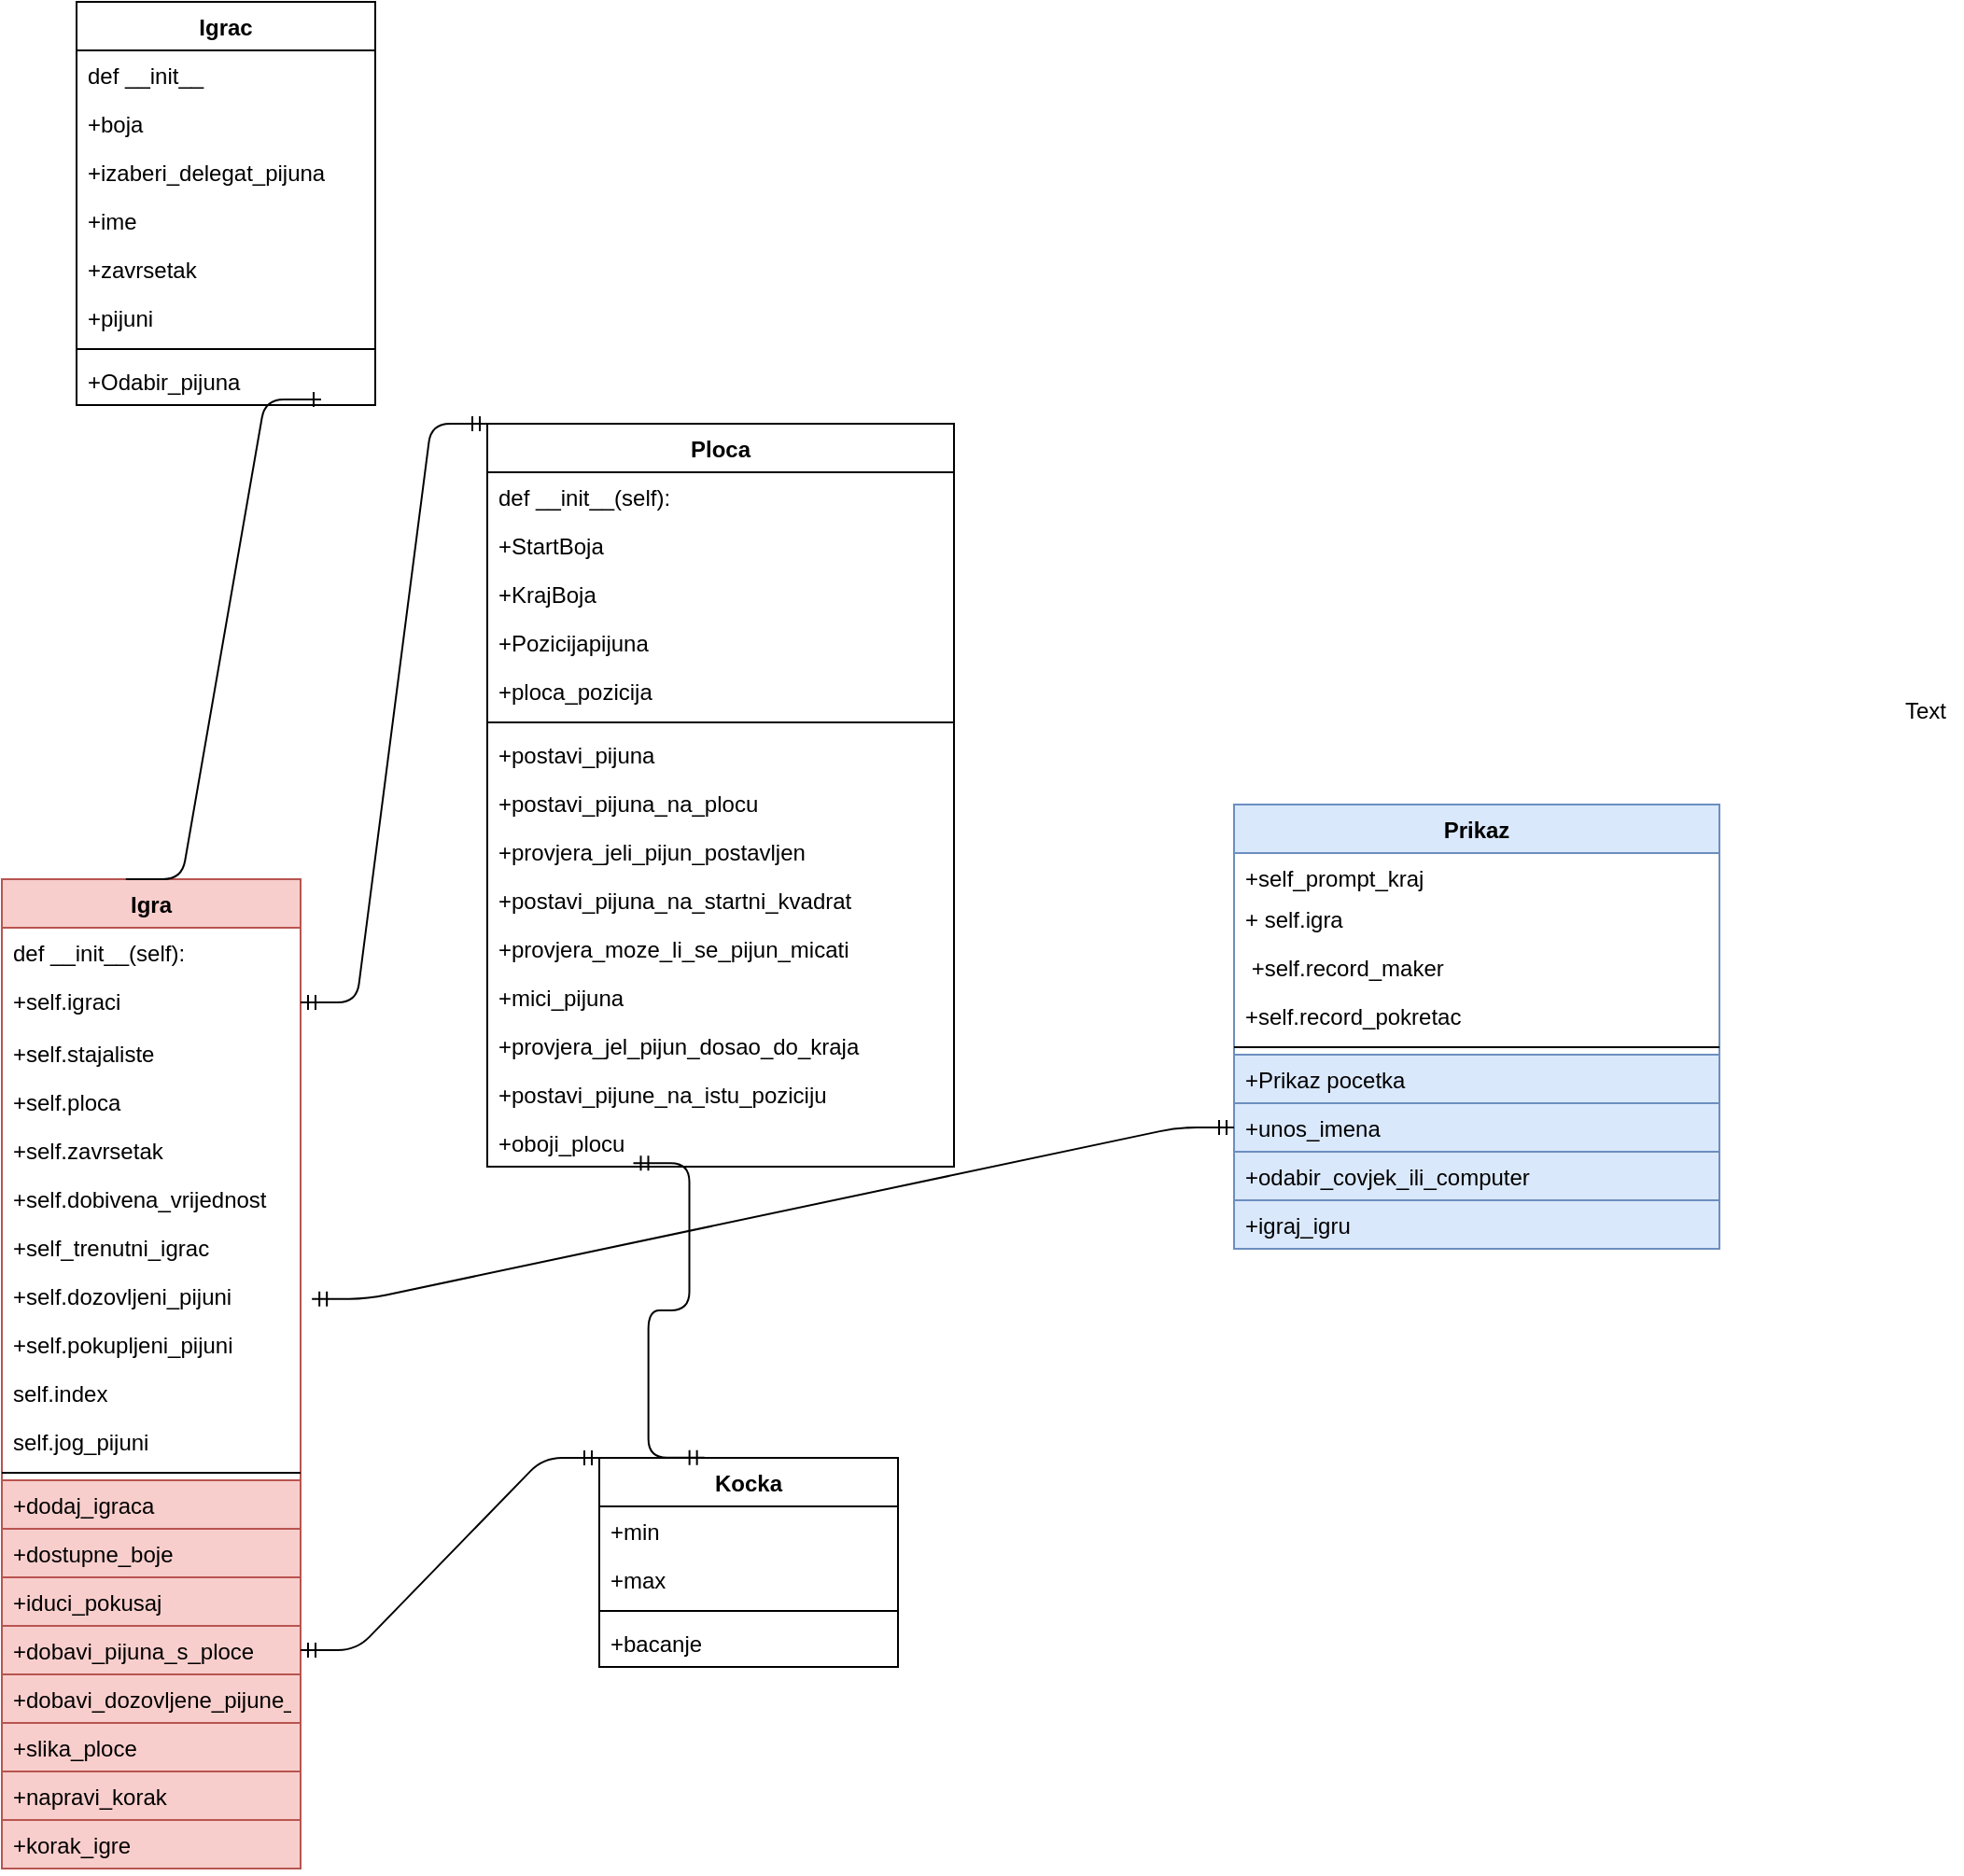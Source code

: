 <mxfile version="14.2.6" type="github" pages="3">
  <diagram id="_c5UoDet7S7U7oNL-fHp" name="UML">
    <mxGraphModel dx="1286" dy="794" grid="1" gridSize="10" guides="1" tooltips="1" connect="1" arrows="1" fold="1" page="1" pageScale="1" pageWidth="827" pageHeight="1169" math="0" shadow="0">
      <root>
        <mxCell id="0" />
        <mxCell id="1" parent="0" />
        <mxCell id="5Lk-2WCluk9JZzfyR8hW-23" value="Ploca" style="swimlane;fontStyle=1;align=center;verticalAlign=top;childLayout=stackLayout;horizontal=1;startSize=26;horizontalStack=0;resizeParent=1;resizeParentMax=0;resizeLast=0;collapsible=1;marginBottom=0;" vertex="1" parent="1">
          <mxGeometry x="380" y="386" width="250" height="398" as="geometry" />
        </mxCell>
        <mxCell id="5Lk-2WCluk9JZzfyR8hW-24" value="def __init__(self):&#xa;" style="text;strokeColor=none;fillColor=none;align=left;verticalAlign=top;spacingLeft=4;spacingRight=4;overflow=hidden;rotatable=0;points=[[0,0.5],[1,0.5]];portConstraint=eastwest;" vertex="1" parent="5Lk-2WCluk9JZzfyR8hW-23">
          <mxGeometry y="26" width="250" height="26" as="geometry" />
        </mxCell>
        <mxCell id="5Lk-2WCluk9JZzfyR8hW-48" value="+StartBoja" style="text;strokeColor=none;fillColor=none;align=left;verticalAlign=top;spacingLeft=4;spacingRight=4;overflow=hidden;rotatable=0;points=[[0,0.5],[1,0.5]];portConstraint=eastwest;" vertex="1" parent="5Lk-2WCluk9JZzfyR8hW-23">
          <mxGeometry y="52" width="250" height="26" as="geometry" />
        </mxCell>
        <mxCell id="5Lk-2WCluk9JZzfyR8hW-49" value="+KrajBoja" style="text;strokeColor=none;fillColor=none;align=left;verticalAlign=top;spacingLeft=4;spacingRight=4;overflow=hidden;rotatable=0;points=[[0,0.5],[1,0.5]];portConstraint=eastwest;" vertex="1" parent="5Lk-2WCluk9JZzfyR8hW-23">
          <mxGeometry y="78" width="250" height="26" as="geometry" />
        </mxCell>
        <mxCell id="5Lk-2WCluk9JZzfyR8hW-50" value="+Pozicijapijuna" style="text;strokeColor=none;fillColor=none;align=left;verticalAlign=top;spacingLeft=4;spacingRight=4;overflow=hidden;rotatable=0;points=[[0,0.5],[1,0.5]];portConstraint=eastwest;" vertex="1" parent="5Lk-2WCluk9JZzfyR8hW-23">
          <mxGeometry y="104" width="250" height="26" as="geometry" />
        </mxCell>
        <mxCell id="5Lk-2WCluk9JZzfyR8hW-51" value="+ploca_pozicija" style="text;strokeColor=none;fillColor=none;align=left;verticalAlign=top;spacingLeft=4;spacingRight=4;overflow=hidden;rotatable=0;points=[[0,0.5],[1,0.5]];portConstraint=eastwest;" vertex="1" parent="5Lk-2WCluk9JZzfyR8hW-23">
          <mxGeometry y="130" width="250" height="26" as="geometry" />
        </mxCell>
        <mxCell id="5Lk-2WCluk9JZzfyR8hW-25" value="" style="line;strokeWidth=1;fillColor=none;align=left;verticalAlign=middle;spacingTop=-1;spacingLeft=3;spacingRight=3;rotatable=0;labelPosition=right;points=[];portConstraint=eastwest;" vertex="1" parent="5Lk-2WCluk9JZzfyR8hW-23">
          <mxGeometry y="156" width="250" height="8" as="geometry" />
        </mxCell>
        <mxCell id="5Lk-2WCluk9JZzfyR8hW-32" value="+postavi_pijuna" style="text;strokeColor=none;fillColor=none;align=left;verticalAlign=top;spacingLeft=4;spacingRight=4;overflow=hidden;rotatable=0;points=[[0,0.5],[1,0.5]];portConstraint=eastwest;" vertex="1" parent="5Lk-2WCluk9JZzfyR8hW-23">
          <mxGeometry y="164" width="250" height="26" as="geometry" />
        </mxCell>
        <mxCell id="5Lk-2WCluk9JZzfyR8hW-26" value="+postavi_pijuna_na_plocu" style="text;strokeColor=none;fillColor=none;align=left;verticalAlign=top;spacingLeft=4;spacingRight=4;overflow=hidden;rotatable=0;points=[[0,0.5],[1,0.5]];portConstraint=eastwest;" vertex="1" parent="5Lk-2WCluk9JZzfyR8hW-23">
          <mxGeometry y="190" width="250" height="26" as="geometry" />
        </mxCell>
        <mxCell id="5Lk-2WCluk9JZzfyR8hW-27" value="+provjera_jeli_pijun_postavljen&#xa;" style="text;strokeColor=none;fillColor=none;align=left;verticalAlign=top;spacingLeft=4;spacingRight=4;overflow=hidden;rotatable=0;points=[[0,0.5],[1,0.5]];portConstraint=eastwest;" vertex="1" parent="5Lk-2WCluk9JZzfyR8hW-23">
          <mxGeometry y="216" width="250" height="26" as="geometry" />
        </mxCell>
        <mxCell id="5Lk-2WCluk9JZzfyR8hW-29" value="+postavi_pijuna_na_startni_kvadrat" style="text;strokeColor=none;fillColor=none;align=left;verticalAlign=top;spacingLeft=4;spacingRight=4;overflow=hidden;rotatable=0;points=[[0,0.5],[1,0.5]];portConstraint=eastwest;" vertex="1" parent="5Lk-2WCluk9JZzfyR8hW-23">
          <mxGeometry y="242" width="250" height="26" as="geometry" />
        </mxCell>
        <mxCell id="5Lk-2WCluk9JZzfyR8hW-30" value="+provjera_moze_li_se_pijun_micati" style="text;strokeColor=none;fillColor=none;align=left;verticalAlign=top;spacingLeft=4;spacingRight=4;overflow=hidden;rotatable=0;points=[[0,0.5],[1,0.5]];portConstraint=eastwest;" vertex="1" parent="5Lk-2WCluk9JZzfyR8hW-23">
          <mxGeometry y="268" width="250" height="26" as="geometry" />
        </mxCell>
        <mxCell id="5Lk-2WCluk9JZzfyR8hW-31" value="+mici_pijuna" style="text;strokeColor=none;fillColor=none;align=left;verticalAlign=top;spacingLeft=4;spacingRight=4;overflow=hidden;rotatable=0;points=[[0,0.5],[1,0.5]];portConstraint=eastwest;" vertex="1" parent="5Lk-2WCluk9JZzfyR8hW-23">
          <mxGeometry y="294" width="250" height="26" as="geometry" />
        </mxCell>
        <mxCell id="5Lk-2WCluk9JZzfyR8hW-33" value="+provjera_jel_pijun_dosao_do_kraja" style="text;strokeColor=none;fillColor=none;align=left;verticalAlign=top;spacingLeft=4;spacingRight=4;overflow=hidden;rotatable=0;points=[[0,0.5],[1,0.5]];portConstraint=eastwest;" vertex="1" parent="5Lk-2WCluk9JZzfyR8hW-23">
          <mxGeometry y="320" width="250" height="26" as="geometry" />
        </mxCell>
        <mxCell id="5Lk-2WCluk9JZzfyR8hW-34" value="+postavi_pijune_na_istu_poziciju" style="text;strokeColor=none;fillColor=none;align=left;verticalAlign=top;spacingLeft=4;spacingRight=4;overflow=hidden;rotatable=0;points=[[0,0.5],[1,0.5]];portConstraint=eastwest;" vertex="1" parent="5Lk-2WCluk9JZzfyR8hW-23">
          <mxGeometry y="346" width="250" height="26" as="geometry" />
        </mxCell>
        <mxCell id="5Lk-2WCluk9JZzfyR8hW-35" value="+oboji_plocu&#xa;" style="text;strokeColor=none;fillColor=none;align=left;verticalAlign=top;spacingLeft=4;spacingRight=4;overflow=hidden;rotatable=0;points=[[0,0.5],[1,0.5]];portConstraint=eastwest;" vertex="1" parent="5Lk-2WCluk9JZzfyR8hW-23">
          <mxGeometry y="372" width="250" height="26" as="geometry" />
        </mxCell>
        <mxCell id="5Lk-2WCluk9JZzfyR8hW-53" value="Igrac" style="swimlane;fontStyle=1;align=center;verticalAlign=top;childLayout=stackLayout;horizontal=1;startSize=26;horizontalStack=0;resizeParent=1;resizeParentMax=0;resizeLast=0;collapsible=1;marginBottom=0;" vertex="1" parent="1">
          <mxGeometry x="160" y="160" width="160" height="216" as="geometry" />
        </mxCell>
        <mxCell id="5Lk-2WCluk9JZzfyR8hW-54" value="def __init__&#xa;" style="text;strokeColor=none;fillColor=none;align=left;verticalAlign=top;spacingLeft=4;spacingRight=4;overflow=hidden;rotatable=0;points=[[0,0.5],[1,0.5]];portConstraint=eastwest;" vertex="1" parent="5Lk-2WCluk9JZzfyR8hW-53">
          <mxGeometry y="26" width="160" height="26" as="geometry" />
        </mxCell>
        <mxCell id="5Lk-2WCluk9JZzfyR8hW-57" value="+boja" style="text;strokeColor=none;fillColor=none;align=left;verticalAlign=top;spacingLeft=4;spacingRight=4;overflow=hidden;rotatable=0;points=[[0,0.5],[1,0.5]];portConstraint=eastwest;" vertex="1" parent="5Lk-2WCluk9JZzfyR8hW-53">
          <mxGeometry y="52" width="160" height="26" as="geometry" />
        </mxCell>
        <mxCell id="5Lk-2WCluk9JZzfyR8hW-58" value="+izaberi_delegat_pijuna" style="text;strokeColor=none;fillColor=none;align=left;verticalAlign=top;spacingLeft=4;spacingRight=4;overflow=hidden;rotatable=0;points=[[0,0.5],[1,0.5]];portConstraint=eastwest;" vertex="1" parent="5Lk-2WCluk9JZzfyR8hW-53">
          <mxGeometry y="78" width="160" height="26" as="geometry" />
        </mxCell>
        <mxCell id="5Lk-2WCluk9JZzfyR8hW-59" value="+ime" style="text;strokeColor=none;fillColor=none;align=left;verticalAlign=top;spacingLeft=4;spacingRight=4;overflow=hidden;rotatable=0;points=[[0,0.5],[1,0.5]];portConstraint=eastwest;" vertex="1" parent="5Lk-2WCluk9JZzfyR8hW-53">
          <mxGeometry y="104" width="160" height="26" as="geometry" />
        </mxCell>
        <mxCell id="5Lk-2WCluk9JZzfyR8hW-60" value="+zavrsetak" style="text;strokeColor=none;fillColor=none;align=left;verticalAlign=top;spacingLeft=4;spacingRight=4;overflow=hidden;rotatable=0;points=[[0,0.5],[1,0.5]];portConstraint=eastwest;" vertex="1" parent="5Lk-2WCluk9JZzfyR8hW-53">
          <mxGeometry y="130" width="160" height="26" as="geometry" />
        </mxCell>
        <mxCell id="5Lk-2WCluk9JZzfyR8hW-61" value="+pijuni" style="text;strokeColor=none;fillColor=none;align=left;verticalAlign=top;spacingLeft=4;spacingRight=4;overflow=hidden;rotatable=0;points=[[0,0.5],[1,0.5]];portConstraint=eastwest;" vertex="1" parent="5Lk-2WCluk9JZzfyR8hW-53">
          <mxGeometry y="156" width="160" height="26" as="geometry" />
        </mxCell>
        <mxCell id="5Lk-2WCluk9JZzfyR8hW-55" value="" style="line;strokeWidth=1;fillColor=none;align=left;verticalAlign=middle;spacingTop=-1;spacingLeft=3;spacingRight=3;rotatable=0;labelPosition=right;points=[];portConstraint=eastwest;" vertex="1" parent="5Lk-2WCluk9JZzfyR8hW-53">
          <mxGeometry y="182" width="160" height="8" as="geometry" />
        </mxCell>
        <mxCell id="5Lk-2WCluk9JZzfyR8hW-56" value="+Odabir_pijuna" style="text;strokeColor=none;fillColor=none;align=left;verticalAlign=top;spacingLeft=4;spacingRight=4;overflow=hidden;rotatable=0;points=[[0,0.5],[1,0.5]];portConstraint=eastwest;" vertex="1" parent="5Lk-2WCluk9JZzfyR8hW-53">
          <mxGeometry y="190" width="160" height="26" as="geometry" />
        </mxCell>
        <mxCell id="5Lk-2WCluk9JZzfyR8hW-62" value="Igra" style="swimlane;fontStyle=1;align=center;verticalAlign=top;childLayout=stackLayout;horizontal=1;startSize=26;horizontalStack=0;resizeParent=1;resizeParentMax=0;resizeLast=0;collapsible=1;marginBottom=0;fillColor=#f8cecc;strokeColor=#b85450;" vertex="1" parent="1">
          <mxGeometry x="120" y="630" width="160" height="530" as="geometry" />
        </mxCell>
        <mxCell id="5Lk-2WCluk9JZzfyR8hW-63" value="def __init__(self):&#xa;" style="text;strokeColor=none;fillColor=none;align=left;verticalAlign=top;spacingLeft=4;spacingRight=4;overflow=hidden;rotatable=0;points=[[0,0.5],[1,0.5]];portConstraint=eastwest;" vertex="1" parent="5Lk-2WCluk9JZzfyR8hW-62">
          <mxGeometry y="26" width="160" height="26" as="geometry" />
        </mxCell>
        <mxCell id="5Lk-2WCluk9JZzfyR8hW-66" value="+self.igraci" style="text;align=left;verticalAlign=top;spacingLeft=4;spacingRight=4;overflow=hidden;rotatable=0;points=[[0,0.5],[1,0.5]];portConstraint=eastwest;" vertex="1" parent="5Lk-2WCluk9JZzfyR8hW-62">
          <mxGeometry y="52" width="160" height="28" as="geometry" />
        </mxCell>
        <mxCell id="5Lk-2WCluk9JZzfyR8hW-67" value="+self.stajaliste" style="text;strokeColor=none;fillColor=none;align=left;verticalAlign=top;spacingLeft=4;spacingRight=4;overflow=hidden;rotatable=0;points=[[0,0.5],[1,0.5]];portConstraint=eastwest;" vertex="1" parent="5Lk-2WCluk9JZzfyR8hW-62">
          <mxGeometry y="80" width="160" height="26" as="geometry" />
        </mxCell>
        <mxCell id="5Lk-2WCluk9JZzfyR8hW-77" value="+self.ploca" style="text;strokeColor=none;fillColor=none;align=left;verticalAlign=top;spacingLeft=4;spacingRight=4;overflow=hidden;rotatable=0;points=[[0,0.5],[1,0.5]];portConstraint=eastwest;" vertex="1" parent="5Lk-2WCluk9JZzfyR8hW-62">
          <mxGeometry y="106" width="160" height="26" as="geometry" />
        </mxCell>
        <mxCell id="5Lk-2WCluk9JZzfyR8hW-68" value="+self.zavrsetak" style="text;strokeColor=none;fillColor=none;align=left;verticalAlign=top;spacingLeft=4;spacingRight=4;overflow=hidden;rotatable=0;points=[[0,0.5],[1,0.5]];portConstraint=eastwest;" vertex="1" parent="5Lk-2WCluk9JZzfyR8hW-62">
          <mxGeometry y="132" width="160" height="26" as="geometry" />
        </mxCell>
        <mxCell id="5Lk-2WCluk9JZzfyR8hW-69" value="+self.dobivena_vrijednost" style="text;strokeColor=none;fillColor=none;align=left;verticalAlign=top;spacingLeft=4;spacingRight=4;overflow=hidden;rotatable=0;points=[[0,0.5],[1,0.5]];portConstraint=eastwest;" vertex="1" parent="5Lk-2WCluk9JZzfyR8hW-62">
          <mxGeometry y="158" width="160" height="26" as="geometry" />
        </mxCell>
        <mxCell id="5Lk-2WCluk9JZzfyR8hW-70" value="+self_trenutni_igrac" style="text;strokeColor=none;fillColor=none;align=left;verticalAlign=top;spacingLeft=4;spacingRight=4;overflow=hidden;rotatable=0;points=[[0,0.5],[1,0.5]];portConstraint=eastwest;" vertex="1" parent="5Lk-2WCluk9JZzfyR8hW-62">
          <mxGeometry y="184" width="160" height="26" as="geometry" />
        </mxCell>
        <mxCell id="5Lk-2WCluk9JZzfyR8hW-71" value="+self.dozovljeni_pijuni" style="text;strokeColor=none;fillColor=none;align=left;verticalAlign=top;spacingLeft=4;spacingRight=4;overflow=hidden;rotatable=0;points=[[0,0.5],[1,0.5]];portConstraint=eastwest;" vertex="1" parent="5Lk-2WCluk9JZzfyR8hW-62">
          <mxGeometry y="210" width="160" height="26" as="geometry" />
        </mxCell>
        <mxCell id="5Lk-2WCluk9JZzfyR8hW-72" value="+self.pokupljeni_pijuni" style="text;strokeColor=none;fillColor=none;align=left;verticalAlign=top;spacingLeft=4;spacingRight=4;overflow=hidden;rotatable=0;points=[[0,0.5],[1,0.5]];portConstraint=eastwest;" vertex="1" parent="5Lk-2WCluk9JZzfyR8hW-62">
          <mxGeometry y="236" width="160" height="26" as="geometry" />
        </mxCell>
        <mxCell id="5Lk-2WCluk9JZzfyR8hW-73" value="self.index" style="text;strokeColor=none;fillColor=none;align=left;verticalAlign=top;spacingLeft=4;spacingRight=4;overflow=hidden;rotatable=0;points=[[0,0.5],[1,0.5]];portConstraint=eastwest;" vertex="1" parent="5Lk-2WCluk9JZzfyR8hW-62">
          <mxGeometry y="262" width="160" height="26" as="geometry" />
        </mxCell>
        <mxCell id="5Lk-2WCluk9JZzfyR8hW-76" value="self.jog_pijuni" style="text;strokeColor=none;fillColor=none;align=left;verticalAlign=top;spacingLeft=4;spacingRight=4;overflow=hidden;rotatable=0;points=[[0,0.5],[1,0.5]];portConstraint=eastwest;" vertex="1" parent="5Lk-2WCluk9JZzfyR8hW-62">
          <mxGeometry y="288" width="160" height="26" as="geometry" />
        </mxCell>
        <mxCell id="5Lk-2WCluk9JZzfyR8hW-75" value="" style="line;strokeWidth=1;fillColor=none;align=left;verticalAlign=middle;spacingTop=-1;spacingLeft=3;spacingRight=3;rotatable=0;labelPosition=right;points=[];portConstraint=eastwest;" vertex="1" parent="5Lk-2WCluk9JZzfyR8hW-62">
          <mxGeometry y="314" width="160" height="8" as="geometry" />
        </mxCell>
        <mxCell id="5Lk-2WCluk9JZzfyR8hW-65" value="+dodaj_igraca" style="text;strokeColor=#b85450;fillColor=#f8cecc;align=left;verticalAlign=top;spacingLeft=4;spacingRight=4;overflow=hidden;rotatable=0;points=[[0,0.5],[1,0.5]];portConstraint=eastwest;" vertex="1" parent="5Lk-2WCluk9JZzfyR8hW-62">
          <mxGeometry y="322" width="160" height="26" as="geometry" />
        </mxCell>
        <mxCell id="5Lk-2WCluk9JZzfyR8hW-78" value="+dostupne_boje" style="text;strokeColor=#b85450;fillColor=#f8cecc;align=left;verticalAlign=top;spacingLeft=4;spacingRight=4;overflow=hidden;rotatable=0;points=[[0,0.5],[1,0.5]];portConstraint=eastwest;" vertex="1" parent="5Lk-2WCluk9JZzfyR8hW-62">
          <mxGeometry y="348" width="160" height="26" as="geometry" />
        </mxCell>
        <mxCell id="5Lk-2WCluk9JZzfyR8hW-79" value="+iduci_pokusaj" style="text;strokeColor=#b85450;fillColor=#f8cecc;align=left;verticalAlign=top;spacingLeft=4;spacingRight=4;overflow=hidden;rotatable=0;points=[[0,0.5],[1,0.5]];portConstraint=eastwest;" vertex="1" parent="5Lk-2WCluk9JZzfyR8hW-62">
          <mxGeometry y="374" width="160" height="26" as="geometry" />
        </mxCell>
        <mxCell id="5Lk-2WCluk9JZzfyR8hW-80" value="+dobavi_pijuna_s_ploce" style="text;strokeColor=#b85450;fillColor=#f8cecc;align=left;verticalAlign=top;spacingLeft=4;spacingRight=4;overflow=hidden;rotatable=0;points=[[0,0.5],[1,0.5]];portConstraint=eastwest;" vertex="1" parent="5Lk-2WCluk9JZzfyR8hW-62">
          <mxGeometry y="400" width="160" height="26" as="geometry" />
        </mxCell>
        <mxCell id="5Lk-2WCluk9JZzfyR8hW-81" value="+dobavi_dozovljene_pijune_za_micanje" style="text;strokeColor=#b85450;fillColor=#f8cecc;align=left;verticalAlign=top;spacingLeft=4;spacingRight=4;overflow=hidden;rotatable=0;points=[[0,0.5],[1,0.5]];portConstraint=eastwest;" vertex="1" parent="5Lk-2WCluk9JZzfyR8hW-62">
          <mxGeometry y="426" width="160" height="26" as="geometry" />
        </mxCell>
        <mxCell id="5Lk-2WCluk9JZzfyR8hW-82" value="+slika_ploce" style="text;strokeColor=#b85450;fillColor=#f8cecc;align=left;verticalAlign=top;spacingLeft=4;spacingRight=4;overflow=hidden;rotatable=0;points=[[0,0.5],[1,0.5]];portConstraint=eastwest;" vertex="1" parent="5Lk-2WCluk9JZzfyR8hW-62">
          <mxGeometry y="452" width="160" height="26" as="geometry" />
        </mxCell>
        <mxCell id="5Lk-2WCluk9JZzfyR8hW-84" value="+napravi_korak" style="text;strokeColor=#b85450;fillColor=#f8cecc;align=left;verticalAlign=top;spacingLeft=4;spacingRight=4;overflow=hidden;rotatable=0;points=[[0,0.5],[1,0.5]];portConstraint=eastwest;" vertex="1" parent="5Lk-2WCluk9JZzfyR8hW-62">
          <mxGeometry y="478" width="160" height="26" as="geometry" />
        </mxCell>
        <mxCell id="5Lk-2WCluk9JZzfyR8hW-86" value="+korak_igre" style="text;strokeColor=#b85450;fillColor=#f8cecc;align=left;verticalAlign=top;spacingLeft=4;spacingRight=4;overflow=hidden;rotatable=0;points=[[0,0.5],[1,0.5]];portConstraint=eastwest;" vertex="1" parent="5Lk-2WCluk9JZzfyR8hW-62">
          <mxGeometry y="504" width="160" height="26" as="geometry" />
        </mxCell>
        <mxCell id="5Lk-2WCluk9JZzfyR8hW-94" value="Text" style="text;html=1;align=center;verticalAlign=middle;resizable=0;points=[];autosize=1;" vertex="1" parent="1">
          <mxGeometry x="1130" y="530" width="40" height="20" as="geometry" />
        </mxCell>
        <mxCell id="5Lk-2WCluk9JZzfyR8hW-95" value="Kocka" style="swimlane;fontStyle=1;align=center;verticalAlign=top;childLayout=stackLayout;horizontal=1;startSize=26;horizontalStack=0;resizeParent=1;resizeParentMax=0;resizeLast=0;collapsible=1;marginBottom=0;" vertex="1" parent="1">
          <mxGeometry x="440" y="940" width="160" height="112" as="geometry" />
        </mxCell>
        <mxCell id="5Lk-2WCluk9JZzfyR8hW-96" value="+min" style="text;strokeColor=none;fillColor=none;align=left;verticalAlign=top;spacingLeft=4;spacingRight=4;overflow=hidden;rotatable=0;points=[[0,0.5],[1,0.5]];portConstraint=eastwest;" vertex="1" parent="5Lk-2WCluk9JZzfyR8hW-95">
          <mxGeometry y="26" width="160" height="26" as="geometry" />
        </mxCell>
        <mxCell id="5Lk-2WCluk9JZzfyR8hW-99" value="+max" style="text;strokeColor=none;fillColor=none;align=left;verticalAlign=top;spacingLeft=4;spacingRight=4;overflow=hidden;rotatable=0;points=[[0,0.5],[1,0.5]];portConstraint=eastwest;" vertex="1" parent="5Lk-2WCluk9JZzfyR8hW-95">
          <mxGeometry y="52" width="160" height="26" as="geometry" />
        </mxCell>
        <mxCell id="5Lk-2WCluk9JZzfyR8hW-97" value="" style="line;strokeWidth=1;fillColor=none;align=left;verticalAlign=middle;spacingTop=-1;spacingLeft=3;spacingRight=3;rotatable=0;labelPosition=right;points=[];portConstraint=eastwest;" vertex="1" parent="5Lk-2WCluk9JZzfyR8hW-95">
          <mxGeometry y="78" width="160" height="8" as="geometry" />
        </mxCell>
        <mxCell id="5Lk-2WCluk9JZzfyR8hW-98" value="+bacanje" style="text;strokeColor=none;fillColor=none;align=left;verticalAlign=top;spacingLeft=4;spacingRight=4;overflow=hidden;rotatable=0;points=[[0,0.5],[1,0.5]];portConstraint=eastwest;" vertex="1" parent="5Lk-2WCluk9JZzfyR8hW-95">
          <mxGeometry y="86" width="160" height="26" as="geometry" />
        </mxCell>
        <mxCell id="5Lk-2WCluk9JZzfyR8hW-104" value="Prikaz" style="swimlane;fontStyle=1;align=center;verticalAlign=top;childLayout=stackLayout;horizontal=1;startSize=26;horizontalStack=0;resizeParent=1;resizeParentMax=0;resizeLast=0;collapsible=1;marginBottom=0;fillColor=#dae8fc;strokeColor=#6c8ebf;" vertex="1" parent="1">
          <mxGeometry x="780" y="590" width="260" height="238" as="geometry" />
        </mxCell>
        <mxCell id="5Lk-2WCluk9JZzfyR8hW-109" value="+self_prompt_kraj" style="text;strokeColor=none;fillColor=none;align=left;verticalAlign=top;spacingLeft=4;spacingRight=4;overflow=hidden;rotatable=0;points=[[0,0.5],[1,0.5]];portConstraint=eastwest;" vertex="1" parent="5Lk-2WCluk9JZzfyR8hW-104">
          <mxGeometry y="26" width="260" height="22" as="geometry" />
        </mxCell>
        <mxCell id="5Lk-2WCluk9JZzfyR8hW-111" value="+ self.igra" style="text;strokeColor=none;fillColor=none;align=left;verticalAlign=top;spacingLeft=4;spacingRight=4;overflow=hidden;rotatable=0;points=[[0,0.5],[1,0.5]];portConstraint=eastwest;" vertex="1" parent="5Lk-2WCluk9JZzfyR8hW-104">
          <mxGeometry y="48" width="260" height="26" as="geometry" />
        </mxCell>
        <mxCell id="5Lk-2WCluk9JZzfyR8hW-108" value=" +self.record_maker" style="text;strokeColor=none;fillColor=none;align=left;verticalAlign=top;spacingLeft=4;spacingRight=4;overflow=hidden;rotatable=0;points=[[0,0.5],[1,0.5]];portConstraint=eastwest;" vertex="1" parent="5Lk-2WCluk9JZzfyR8hW-104">
          <mxGeometry y="74" width="260" height="26" as="geometry" />
        </mxCell>
        <mxCell id="5Lk-2WCluk9JZzfyR8hW-110" value="+self.record_pokretac" style="text;strokeColor=none;fillColor=none;align=left;verticalAlign=top;spacingLeft=4;spacingRight=4;overflow=hidden;rotatable=0;points=[[0,0.5],[1,0.5]];portConstraint=eastwest;" vertex="1" parent="5Lk-2WCluk9JZzfyR8hW-104">
          <mxGeometry y="100" width="260" height="26" as="geometry" />
        </mxCell>
        <mxCell id="5Lk-2WCluk9JZzfyR8hW-106" value="" style="line;strokeWidth=1;fillColor=none;align=left;verticalAlign=middle;spacingTop=-1;spacingLeft=3;spacingRight=3;rotatable=0;labelPosition=right;points=[];portConstraint=eastwest;" vertex="1" parent="5Lk-2WCluk9JZzfyR8hW-104">
          <mxGeometry y="126" width="260" height="8" as="geometry" />
        </mxCell>
        <mxCell id="5Lk-2WCluk9JZzfyR8hW-107" value="+Prikaz pocetka" style="text;strokeColor=#6c8ebf;fillColor=#dae8fc;align=left;verticalAlign=top;spacingLeft=4;spacingRight=4;overflow=hidden;rotatable=0;points=[[0,0.5],[1,0.5]];portConstraint=eastwest;" vertex="1" parent="5Lk-2WCluk9JZzfyR8hW-104">
          <mxGeometry y="134" width="260" height="26" as="geometry" />
        </mxCell>
        <mxCell id="5Lk-2WCluk9JZzfyR8hW-112" value="+unos_imena" style="text;strokeColor=#6c8ebf;fillColor=#dae8fc;align=left;verticalAlign=top;spacingLeft=4;spacingRight=4;overflow=hidden;rotatable=0;points=[[0,0.5],[1,0.5]];portConstraint=eastwest;" vertex="1" parent="5Lk-2WCluk9JZzfyR8hW-104">
          <mxGeometry y="160" width="260" height="26" as="geometry" />
        </mxCell>
        <mxCell id="5Lk-2WCluk9JZzfyR8hW-114" value="+odabir_covjek_ili_computer" style="text;strokeColor=#6c8ebf;fillColor=#dae8fc;align=left;verticalAlign=top;spacingLeft=4;spacingRight=4;overflow=hidden;rotatable=0;points=[[0,0.5],[1,0.5]];portConstraint=eastwest;" vertex="1" parent="5Lk-2WCluk9JZzfyR8hW-104">
          <mxGeometry y="186" width="260" height="26" as="geometry" />
        </mxCell>
        <mxCell id="5Lk-2WCluk9JZzfyR8hW-115" value="+igraj_igru" style="text;strokeColor=#6c8ebf;fillColor=#dae8fc;align=left;verticalAlign=top;spacingLeft=4;spacingRight=4;overflow=hidden;rotatable=0;points=[[0,0.5],[1,0.5]];portConstraint=eastwest;" vertex="1" parent="5Lk-2WCluk9JZzfyR8hW-104">
          <mxGeometry y="212" width="260" height="26" as="geometry" />
        </mxCell>
        <mxCell id="5Lk-2WCluk9JZzfyR8hW-116" value="" style="edgeStyle=entityRelationEdgeStyle;fontSize=12;html=1;endArrow=ERone;endFill=1;exitX=0.415;exitY=0;exitDx=0;exitDy=0;exitPerimeter=0;" edge="1" parent="1" source="5Lk-2WCluk9JZzfyR8hW-62">
          <mxGeometry width="100" height="100" relative="1" as="geometry">
            <mxPoint x="190" y="600" as="sourcePoint" />
            <mxPoint x="291" y="373" as="targetPoint" />
          </mxGeometry>
        </mxCell>
        <mxCell id="5Lk-2WCluk9JZzfyR8hW-117" value="" style="edgeStyle=entityRelationEdgeStyle;fontSize=12;html=1;endArrow=ERmandOne;startArrow=ERmandOne;entryX=0;entryY=0;entryDx=0;entryDy=0;" edge="1" parent="1" source="5Lk-2WCluk9JZzfyR8hW-66" target="5Lk-2WCluk9JZzfyR8hW-23">
          <mxGeometry width="100" height="100" relative="1" as="geometry">
            <mxPoint x="280" y="700" as="sourcePoint" />
            <mxPoint x="390" y="600" as="targetPoint" />
          </mxGeometry>
        </mxCell>
        <mxCell id="5Lk-2WCluk9JZzfyR8hW-118" value="" style="edgeStyle=entityRelationEdgeStyle;fontSize=12;html=1;endArrow=ERmandOne;startArrow=ERmandOne;exitX=1.038;exitY=-0.43;exitDx=0;exitDy=0;exitPerimeter=0;entryX=0;entryY=0.5;entryDx=0;entryDy=0;" edge="1" parent="1" source="5Lk-2WCluk9JZzfyR8hW-72" target="5Lk-2WCluk9JZzfyR8hW-112">
          <mxGeometry width="100" height="100" relative="1" as="geometry">
            <mxPoint x="500" y="970" as="sourcePoint" />
            <mxPoint x="600" y="870" as="targetPoint" />
          </mxGeometry>
        </mxCell>
        <mxCell id="5Lk-2WCluk9JZzfyR8hW-120" value="" style="edgeStyle=entityRelationEdgeStyle;fontSize=12;html=1;endArrow=ERmandOne;startArrow=ERmandOne;entryX=0.352;entryY=-0.001;entryDx=0;entryDy=0;entryPerimeter=0;exitX=0.313;exitY=0.926;exitDx=0;exitDy=0;exitPerimeter=0;" edge="1" parent="1" source="5Lk-2WCluk9JZzfyR8hW-35" target="5Lk-2WCluk9JZzfyR8hW-95">
          <mxGeometry width="100" height="100" relative="1" as="geometry">
            <mxPoint x="280" y="1020" as="sourcePoint" />
            <mxPoint x="380" y="920" as="targetPoint" />
          </mxGeometry>
        </mxCell>
        <mxCell id="Ro9uZy8rx2496YqdpFuz-1" value="" style="edgeStyle=entityRelationEdgeStyle;fontSize=12;html=1;endArrow=ERmandOne;startArrow=ERmandOne;entryX=1;entryY=0.5;entryDx=0;entryDy=0;exitX=0;exitY=0;exitDx=0;exitDy=0;" edge="1" parent="1" source="5Lk-2WCluk9JZzfyR8hW-95" target="5Lk-2WCluk9JZzfyR8hW-80">
          <mxGeometry width="100" height="100" relative="1" as="geometry">
            <mxPoint x="610" y="810" as="sourcePoint" />
            <mxPoint x="710" y="710" as="targetPoint" />
          </mxGeometry>
        </mxCell>
      </root>
    </mxGraphModel>
  </diagram>
  <diagram id="WkWae0V2T4ftGJnn2FQq" name="Dijagram">
    <mxGraphModel dx="836" dy="516" grid="1" gridSize="10" guides="1" tooltips="1" connect="1" arrows="1" fold="1" page="1" pageScale="1" pageWidth="827" pageHeight="1169" math="0" shadow="0">
      <root>
        <mxCell id="GAQ1wbNPf6ZKFv2ZUsRi-0" />
        <mxCell id="GAQ1wbNPf6ZKFv2ZUsRi-1" parent="GAQ1wbNPf6ZKFv2ZUsRi-0" />
        <mxCell id="GAQ1wbNPf6ZKFv2ZUsRi-2" value="«model»&lt;br&gt;&lt;b&gt;Kocka&lt;br&gt;&lt;/b&gt;" style="html=1;" parent="GAQ1wbNPf6ZKFv2ZUsRi-1" vertex="1">
          <mxGeometry x="100" y="80" width="110" height="50" as="geometry" />
        </mxCell>
        <mxCell id="GAQ1wbNPf6ZKFv2ZUsRi-3" value="«view»&lt;br&gt;&lt;b&gt;Prikaz&lt;/b&gt;" style="html=1;fillColor=#dae8fc;strokeColor=#6c8ebf;" parent="GAQ1wbNPf6ZKFv2ZUsRi-1" vertex="1">
          <mxGeometry x="610" y="230" width="110" height="50" as="geometry" />
        </mxCell>
        <mxCell id="GAQ1wbNPf6ZKFv2ZUsRi-4" value="«controller»&lt;br&gt;&lt;b&gt;Igra&lt;/b&gt;" style="html=1;fillColor=#f8cecc;strokeColor=#b85450;" parent="GAQ1wbNPf6ZKFv2ZUsRi-1" vertex="1">
          <mxGeometry x="370" y="330" width="110" height="50" as="geometry" />
        </mxCell>
        <mxCell id="GAQ1wbNPf6ZKFv2ZUsRi-5" value="«model»&lt;br&gt;&lt;b&gt;Ploca&lt;/b&gt;" style="html=1;" parent="GAQ1wbNPf6ZKFv2ZUsRi-1" vertex="1">
          <mxGeometry x="395" y="130" width="110" height="50" as="geometry" />
        </mxCell>
        <mxCell id="GAQ1wbNPf6ZKFv2ZUsRi-6" value="«model»&lt;br&gt;&lt;b&gt;Igrac&lt;/b&gt;" style="html=1;" parent="GAQ1wbNPf6ZKFv2ZUsRi-1" vertex="1">
          <mxGeometry x="100" y="230" width="110" height="50" as="geometry" />
        </mxCell>
        <mxCell id="GAQ1wbNPf6ZKFv2ZUsRi-7" value="" style="endArrow=none;html=1;edgeStyle=orthogonalEdgeStyle;exitX=0.68;exitY=0.02;exitDx=0;exitDy=0;exitPerimeter=0;" parent="GAQ1wbNPf6ZKFv2ZUsRi-1" source="GAQ1wbNPf6ZKFv2ZUsRi-4" edge="1">
          <mxGeometry relative="1" as="geometry">
            <mxPoint x="465" y="330" as="sourcePoint" />
            <mxPoint x="610.0" y="255" as="targetPoint" />
            <Array as="points">
              <mxPoint x="445" y="255" />
            </Array>
          </mxGeometry>
        </mxCell>
        <mxCell id="GAQ1wbNPf6ZKFv2ZUsRi-8" value="" style="endArrow=none;html=1;edgeStyle=orthogonalEdgeStyle;entryX=0;entryY=0;entryDx=0;entryDy=0;" parent="GAQ1wbNPf6ZKFv2ZUsRi-1" target="GAQ1wbNPf6ZKFv2ZUsRi-4" edge="1">
          <mxGeometry relative="1" as="geometry">
            <mxPoint x="210" y="254.5" as="sourcePoint" />
            <mxPoint x="370.0" y="254.5" as="targetPoint" />
            <Array as="points">
              <mxPoint x="365" y="255" />
            </Array>
          </mxGeometry>
        </mxCell>
        <mxCell id="GAQ1wbNPf6ZKFv2ZUsRi-9" value="" style="endArrow=none;html=1;edgeStyle=orthogonalEdgeStyle;entryX=0.75;entryY=0;entryDx=0;entryDy=0;" parent="GAQ1wbNPf6ZKFv2ZUsRi-1" target="GAQ1wbNPf6ZKFv2ZUsRi-5" edge="1">
          <mxGeometry relative="1" as="geometry">
            <mxPoint x="205" y="90" as="sourcePoint" />
            <mxPoint x="365.0" y="90" as="targetPoint" />
            <Array as="points">
              <mxPoint x="363" y="91" />
            </Array>
          </mxGeometry>
        </mxCell>
        <mxCell id="GAQ1wbNPf6ZKFv2ZUsRi-10" value="" style="endArrow=none;html=1;edgeStyle=orthogonalEdgeStyle;exitX=0.5;exitY=1;exitDx=0;exitDy=0;entryX=0.5;entryY=0;entryDx=0;entryDy=0;" parent="GAQ1wbNPf6ZKFv2ZUsRi-1" source="GAQ1wbNPf6ZKFv2ZUsRi-5" target="GAQ1wbNPf6ZKFv2ZUsRi-4" edge="1">
          <mxGeometry relative="1" as="geometry">
            <mxPoint x="270" y="180" as="sourcePoint" />
            <mxPoint x="430" y="180" as="targetPoint" />
            <Array as="points">
              <mxPoint x="425" y="200" />
              <mxPoint x="425" y="200" />
            </Array>
          </mxGeometry>
        </mxCell>
        <mxCell id="GAQ1wbNPf6ZKFv2ZUsRi-11" value="" style="endArrow=none;html=1;edgeStyle=orthogonalEdgeStyle;exitX=0.5;exitY=1;exitDx=0;exitDy=0;entryX=0.5;entryY=0;entryDx=0;entryDy=0;" parent="GAQ1wbNPf6ZKFv2ZUsRi-1" edge="1">
          <mxGeometry relative="1" as="geometry">
            <mxPoint x="154.5" y="130" as="sourcePoint" />
            <mxPoint x="154.5" y="230" as="targetPoint" />
            <Array as="points">
              <mxPoint x="154.5" y="200" />
              <mxPoint x="154.5" y="200" />
            </Array>
          </mxGeometry>
        </mxCell>
      </root>
    </mxGraphModel>
  </diagram>
  <diagram id="O85xi43B0JRecJG0S4Nx" name="Dijagram klasa pogleda Čovječe ne ljuti se">
    <mxGraphModel dx="836" dy="516" grid="1" gridSize="10" guides="1" tooltips="1" connect="1" arrows="1" fold="1" page="1" pageScale="1" pageWidth="827" pageHeight="1169" math="0" shadow="0">
      <root>
        <mxCell id="WdMJ5OcjHjvA4ntCFSDY-0" />
        <mxCell id="WdMJ5OcjHjvA4ntCFSDY-1" parent="WdMJ5OcjHjvA4ntCFSDY-0" />
        <mxCell id="q222Uh0aoFUY95NXyKkL-0" value="Prikaz" style="swimlane;fontStyle=1;align=center;verticalAlign=top;childLayout=stackLayout;horizontal=1;startSize=26;horizontalStack=0;resizeParent=1;resizeParentMax=0;resizeLast=0;collapsible=1;marginBottom=0;strokeColor=#6c8ebf;fillColor=#dae8fc;html=1;" parent="WdMJ5OcjHjvA4ntCFSDY-1" vertex="1">
          <mxGeometry x="130" y="230" width="160" height="138" as="geometry">
            <mxRectangle x="130" y="230" width="70" height="26" as="alternateBounds" />
          </mxGeometry>
        </mxCell>
        <mxCell id="q222Uh0aoFUY95NXyKkL-2" value="" style="line;strokeWidth=1;fillColor=none;align=left;verticalAlign=middle;spacingTop=-1;spacingLeft=3;spacingRight=3;rotatable=0;labelPosition=right;points=[];portConstraint=eastwest;" parent="q222Uh0aoFUY95NXyKkL-0" vertex="1">
          <mxGeometry y="26" width="160" height="8" as="geometry" />
        </mxCell>
        <mxCell id="q222Uh0aoFUY95NXyKkL-3" value="prikaziPocetakIgre()" style="text;strokeColor=none;fillColor=none;align=left;verticalAlign=top;spacingLeft=4;spacingRight=4;overflow=hidden;rotatable=0;points=[[0,0.5],[1,0.5]];portConstraint=eastwest;" parent="q222Uh0aoFUY95NXyKkL-0" vertex="1">
          <mxGeometry y="34" width="160" height="26" as="geometry" />
        </mxCell>
        <mxCell id="lQW66CqkbsENfFjeRrtd-3" value="opcijaStartIgre()" style="text;strokeColor=none;fillColor=none;align=left;verticalAlign=top;spacingLeft=4;spacingRight=4;overflow=hidden;rotatable=0;points=[[0,0.5],[1,0.5]];portConstraint=eastwest;" parent="q222Uh0aoFUY95NXyKkL-0" vertex="1">
          <mxGeometry y="60" width="160" height="26" as="geometry" />
        </mxCell>
        <mxCell id="-8FA1HeXkwwPCG7JwZb5-6" value="unosImena()" style="text;strokeColor=none;fillColor=none;align=left;verticalAlign=top;spacingLeft=4;spacingRight=4;overflow=hidden;rotatable=0;points=[[0,0.5],[1,0.5]];portConstraint=eastwest;" parent="q222Uh0aoFUY95NXyKkL-0" vertex="1">
          <mxGeometry y="86" width="160" height="26" as="geometry" />
        </mxCell>
        <mxCell id="-8FA1HeXkwwPCG7JwZb5-7" value="biranjeBoje()" style="text;strokeColor=none;fillColor=none;align=left;verticalAlign=top;spacingLeft=4;spacingRight=4;overflow=hidden;rotatable=0;points=[[0,0.5],[1,0.5]];portConstraint=eastwest;" parent="q222Uh0aoFUY95NXyKkL-0" vertex="1">
          <mxGeometry y="112" width="160" height="26" as="geometry" />
        </mxCell>
      </root>
    </mxGraphModel>
  </diagram>
</mxfile>
